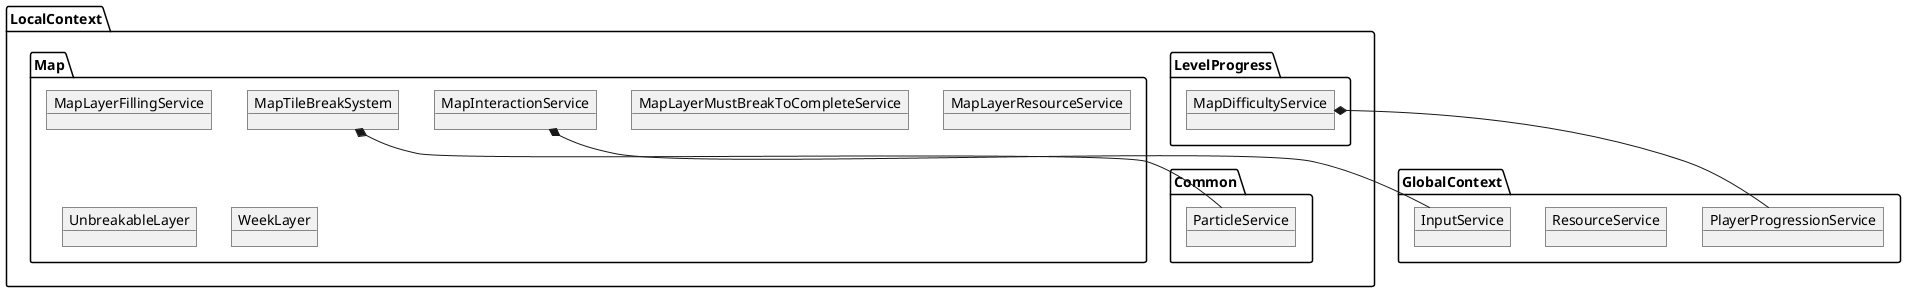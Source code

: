 @startuml
'https://plantuml.com/object-diagram

package GlobalContext{
    object PlayerProgressionService
    object ResourceService
    object InputService
}

package LocalContext{

    package Common{
        object ParticleService
    }

    package  Map {
        object MapInteractionService
           MapInteractionService *-- InputService
        object MapTileBreakSystem
            MapTileBreakSystem *-- ParticleService

        object MapLayerFillingService
        object MapLayerMustBreakToCompleteService
        
        'Random selection of tiles to place resources on them
        object MapLayerResourceService 

        'Option features
        object UnbreakableLayer
        object WeekLayer
    }

    package LevelProgress{
        object MapDifficultyService
            MapDifficultyService *-- PlayerProgressionService
    }
}

@enduml
